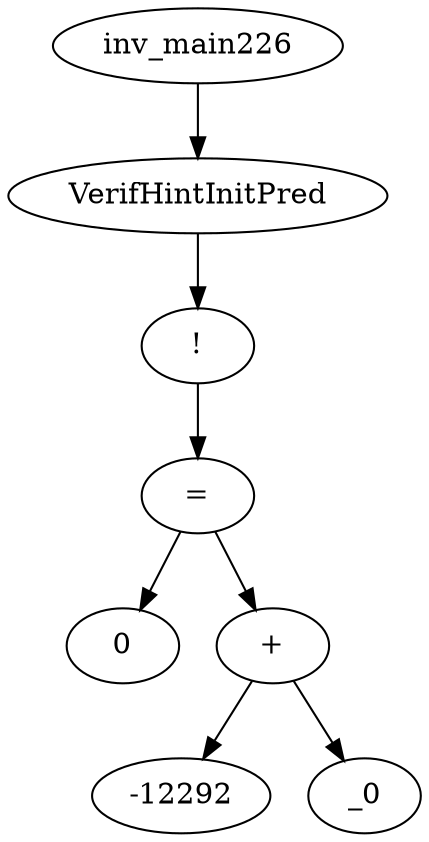 digraph dag {
0 [label="inv_main226"];
1 [label="VerifHintInitPred"];
2 [label="!"];
3 [label="="];
4 [label="0"];
5 [label="+"];
6 [label="-12292"];
7 [label="_0"];
0->1
1->2
2->3
3->5
3 -> 4
5->7
5 -> 6
}
